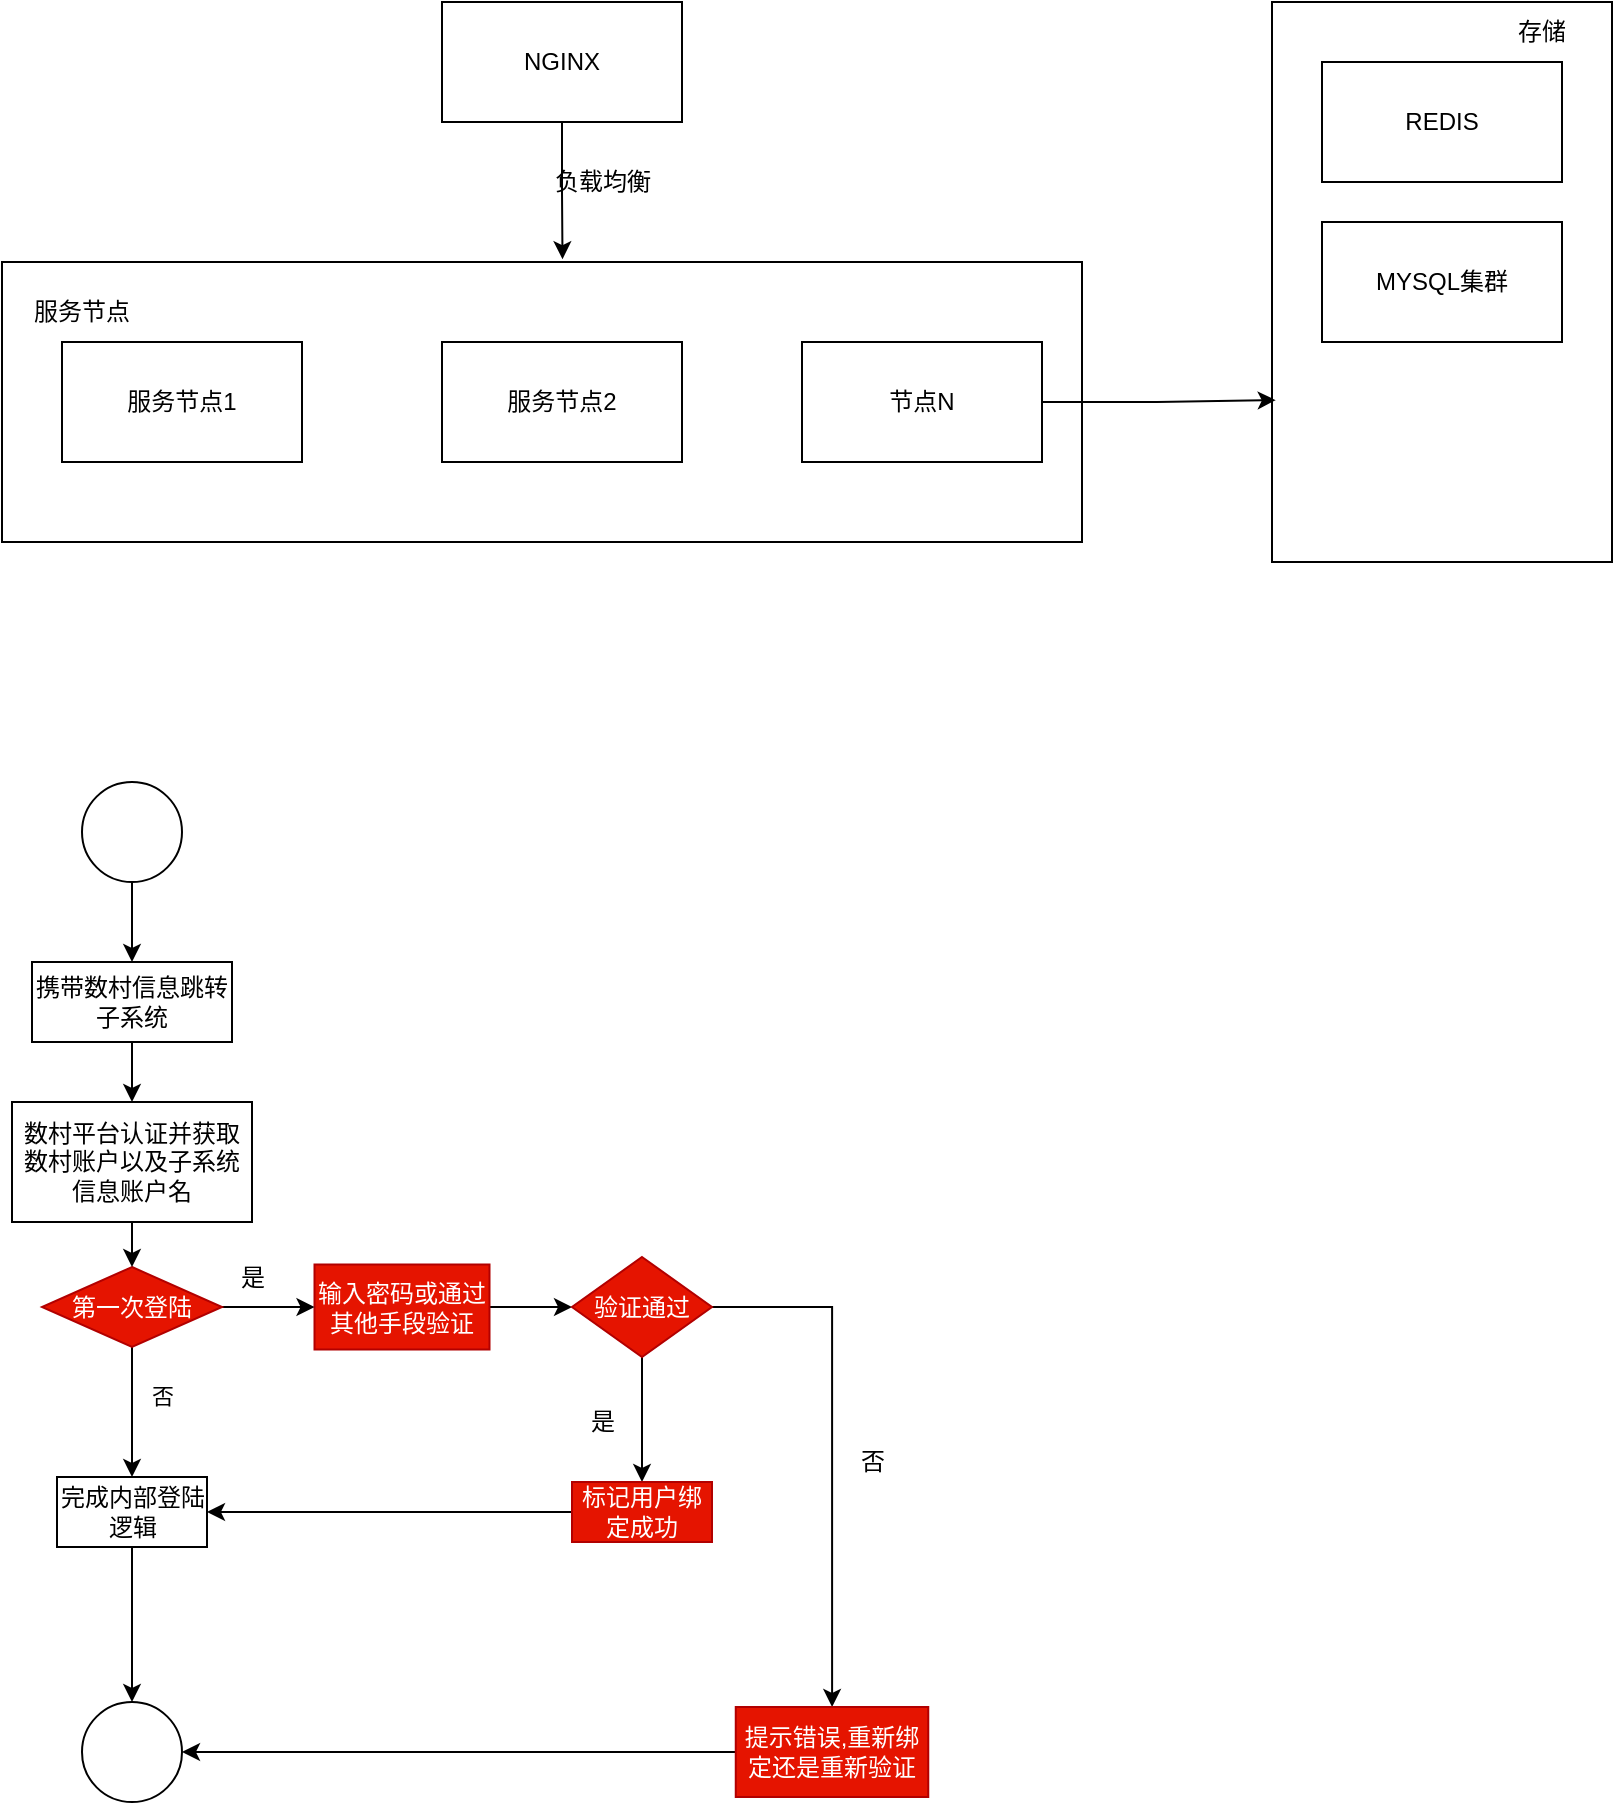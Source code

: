 <mxfile version="16.6.1" type="github"><diagram id="xDsh8Raz5AjuRep1BXGA" name="第 1 页"><mxGraphModel dx="1038" dy="547" grid="1" gridSize="10" guides="1" tooltips="1" connect="1" arrows="1" fold="1" page="0" pageScale="1" pageWidth="827" pageHeight="1169" math="0" shadow="0"><root><mxCell id="0"/><mxCell id="1" parent="0"/><mxCell id="udZ6gFrDV6a8Ru39JgXN-16" value="" style="rounded=0;whiteSpace=wrap;html=1;" parent="1" vertex="1"><mxGeometry x="140" y="250" width="540" height="140" as="geometry"/></mxCell><mxCell id="udZ6gFrDV6a8Ru39JgXN-13" value="" style="rounded=0;whiteSpace=wrap;html=1;" parent="1" vertex="1"><mxGeometry x="775" y="120" width="170" height="280" as="geometry"/></mxCell><mxCell id="udZ6gFrDV6a8Ru39JgXN-18" style="edgeStyle=orthogonalEdgeStyle;rounded=0;orthogonalLoop=1;jettySize=auto;html=1;exitX=0.5;exitY=1;exitDx=0;exitDy=0;entryX=0.519;entryY=-0.01;entryDx=0;entryDy=0;entryPerimeter=0;" parent="1" source="udZ6gFrDV6a8Ru39JgXN-1" target="udZ6gFrDV6a8Ru39JgXN-16" edge="1"><mxGeometry relative="1" as="geometry"/></mxCell><mxCell id="udZ6gFrDV6a8Ru39JgXN-1" value="NGINX" style="rounded=0;whiteSpace=wrap;html=1;" parent="1" vertex="1"><mxGeometry x="360" y="120" width="120" height="60" as="geometry"/></mxCell><mxCell id="udZ6gFrDV6a8Ru39JgXN-2" value="服务节点1" style="rounded=0;whiteSpace=wrap;html=1;" parent="1" vertex="1"><mxGeometry x="170" y="290" width="120" height="60" as="geometry"/></mxCell><mxCell id="udZ6gFrDV6a8Ru39JgXN-3" value="服务节点2" style="rounded=0;whiteSpace=wrap;html=1;" parent="1" vertex="1"><mxGeometry x="360" y="290" width="120" height="60" as="geometry"/></mxCell><mxCell id="udZ6gFrDV6a8Ru39JgXN-9" value="负载均衡" style="text;html=1;align=center;verticalAlign=middle;resizable=0;points=[];autosize=1;strokeColor=none;fillColor=none;" parent="1" vertex="1"><mxGeometry x="410" y="200" width="60" height="20" as="geometry"/></mxCell><mxCell id="udZ6gFrDV6a8Ru39JgXN-15" style="edgeStyle=orthogonalEdgeStyle;rounded=0;orthogonalLoop=1;jettySize=auto;html=1;entryX=0.011;entryY=0.711;entryDx=0;entryDy=0;entryPerimeter=0;" parent="1" source="udZ6gFrDV6a8Ru39JgXN-10" target="udZ6gFrDV6a8Ru39JgXN-13" edge="1"><mxGeometry relative="1" as="geometry"/></mxCell><mxCell id="udZ6gFrDV6a8Ru39JgXN-10" value="节点N" style="rounded=0;whiteSpace=wrap;html=1;" parent="1" vertex="1"><mxGeometry x="540" y="290" width="120" height="60" as="geometry"/></mxCell><mxCell id="udZ6gFrDV6a8Ru39JgXN-11" value="REDIS" style="rounded=0;whiteSpace=wrap;html=1;" parent="1" vertex="1"><mxGeometry x="800" y="150" width="120" height="60" as="geometry"/></mxCell><mxCell id="udZ6gFrDV6a8Ru39JgXN-12" value="MYSQL集群" style="rounded=0;whiteSpace=wrap;html=1;" parent="1" vertex="1"><mxGeometry x="800" y="230" width="120" height="60" as="geometry"/></mxCell><mxCell id="udZ6gFrDV6a8Ru39JgXN-14" value="存储" style="text;html=1;strokeColor=none;fillColor=none;align=center;verticalAlign=middle;whiteSpace=wrap;rounded=0;" parent="1" vertex="1"><mxGeometry x="880" y="120" width="60" height="30" as="geometry"/></mxCell><mxCell id="udZ6gFrDV6a8Ru39JgXN-17" value="服务节点" style="text;html=1;strokeColor=none;fillColor=none;align=center;verticalAlign=middle;whiteSpace=wrap;rounded=0;" parent="1" vertex="1"><mxGeometry x="150" y="260" width="60" height="30" as="geometry"/></mxCell><mxCell id="HEZAz1ir1WgeqmKJn7R6-11" style="edgeStyle=orthogonalEdgeStyle;rounded=0;orthogonalLoop=1;jettySize=auto;html=1;" edge="1" parent="1" source="HEZAz1ir1WgeqmKJn7R6-1" target="HEZAz1ir1WgeqmKJn7R6-30"><mxGeometry relative="1" as="geometry"/></mxCell><mxCell id="HEZAz1ir1WgeqmKJn7R6-1" value="携带数村信息跳转子系统" style="rounded=0;whiteSpace=wrap;html=1;" vertex="1" parent="1"><mxGeometry x="155" y="600" width="100" height="40" as="geometry"/></mxCell><mxCell id="HEZAz1ir1WgeqmKJn7R6-29" value="" style="edgeStyle=orthogonalEdgeStyle;rounded=0;orthogonalLoop=1;jettySize=auto;html=1;" edge="1" parent="1" source="HEZAz1ir1WgeqmKJn7R6-2" target="HEZAz1ir1WgeqmKJn7R6-12"><mxGeometry relative="1" as="geometry"/></mxCell><mxCell id="HEZAz1ir1WgeqmKJn7R6-2" value="输入密码或通过其他手段验证" style="rounded=0;whiteSpace=wrap;html=1;fillColor=#e51400;strokeColor=#B20000;fontColor=#ffffff;" vertex="1" parent="1"><mxGeometry x="296.25" y="751.25" width="87.5" height="42.5" as="geometry"/></mxCell><mxCell id="HEZAz1ir1WgeqmKJn7R6-5" value="" style="edgeStyle=orthogonalEdgeStyle;rounded=0;orthogonalLoop=1;jettySize=auto;html=1;" edge="1" parent="1" source="HEZAz1ir1WgeqmKJn7R6-4" target="HEZAz1ir1WgeqmKJn7R6-1"><mxGeometry relative="1" as="geometry"/></mxCell><mxCell id="HEZAz1ir1WgeqmKJn7R6-4" value="" style="ellipse;whiteSpace=wrap;html=1;aspect=fixed;" vertex="1" parent="1"><mxGeometry x="180" y="510" width="50" height="50" as="geometry"/></mxCell><mxCell id="HEZAz1ir1WgeqmKJn7R6-8" style="edgeStyle=orthogonalEdgeStyle;rounded=0;orthogonalLoop=1;jettySize=auto;html=1;entryX=0;entryY=0.5;entryDx=0;entryDy=0;" edge="1" parent="1" source="HEZAz1ir1WgeqmKJn7R6-6" target="HEZAz1ir1WgeqmKJn7R6-2"><mxGeometry relative="1" as="geometry"><mxPoint x="360" y="730" as="targetPoint"/></mxGeometry></mxCell><mxCell id="HEZAz1ir1WgeqmKJn7R6-27" value="" style="edgeStyle=orthogonalEdgeStyle;rounded=0;orthogonalLoop=1;jettySize=auto;html=1;entryX=0.5;entryY=0;entryDx=0;entryDy=0;" edge="1" parent="1" source="HEZAz1ir1WgeqmKJn7R6-6" target="HEZAz1ir1WgeqmKJn7R6-17"><mxGeometry relative="1" as="geometry"><mxPoint x="205" y="785" as="targetPoint"/></mxGeometry></mxCell><mxCell id="HEZAz1ir1WgeqmKJn7R6-28" value="否" style="edgeLabel;html=1;align=center;verticalAlign=middle;resizable=0;points=[];" vertex="1" connectable="0" parent="HEZAz1ir1WgeqmKJn7R6-27"><mxGeometry x="-0.172" y="2" relative="1" as="geometry"><mxPoint x="13" y="-3" as="offset"/></mxGeometry></mxCell><mxCell id="HEZAz1ir1WgeqmKJn7R6-6" value="第一次登陆" style="rhombus;whiteSpace=wrap;html=1;fillColor=#e51400;strokeColor=#B20000;fontColor=#ffffff;" vertex="1" parent="1"><mxGeometry x="160" y="752.5" width="90" height="40" as="geometry"/></mxCell><mxCell id="HEZAz1ir1WgeqmKJn7R6-9" value="是" style="text;html=1;align=center;verticalAlign=middle;resizable=0;points=[];autosize=1;strokeColor=none;fillColor=none;" vertex="1" parent="1"><mxGeometry x="250" y="747.5" width="30" height="20" as="geometry"/></mxCell><mxCell id="HEZAz1ir1WgeqmKJn7R6-16" value="" style="edgeStyle=orthogonalEdgeStyle;rounded=0;orthogonalLoop=1;jettySize=auto;html=1;" edge="1" parent="1" source="HEZAz1ir1WgeqmKJn7R6-12" target="HEZAz1ir1WgeqmKJn7R6-15"><mxGeometry relative="1" as="geometry"/></mxCell><mxCell id="HEZAz1ir1WgeqmKJn7R6-20" value="" style="edgeStyle=orthogonalEdgeStyle;rounded=0;orthogonalLoop=1;jettySize=auto;html=1;" edge="1" parent="1" source="HEZAz1ir1WgeqmKJn7R6-12" target="HEZAz1ir1WgeqmKJn7R6-19"><mxGeometry relative="1" as="geometry"/></mxCell><mxCell id="HEZAz1ir1WgeqmKJn7R6-12" value="验证通过" style="rhombus;whiteSpace=wrap;html=1;fillColor=#e51400;strokeColor=#B20000;fontColor=#ffffff;" vertex="1" parent="1"><mxGeometry x="425" y="747.5" width="70" height="50" as="geometry"/></mxCell><mxCell id="HEZAz1ir1WgeqmKJn7R6-18" style="edgeStyle=orthogonalEdgeStyle;rounded=0;orthogonalLoop=1;jettySize=auto;html=1;" edge="1" parent="1" source="HEZAz1ir1WgeqmKJn7R6-15" target="HEZAz1ir1WgeqmKJn7R6-17"><mxGeometry relative="1" as="geometry"/></mxCell><mxCell id="HEZAz1ir1WgeqmKJn7R6-15" value="标记用户绑定成功" style="rounded=0;whiteSpace=wrap;html=1;fillColor=#e51400;strokeColor=#B20000;fontColor=#ffffff;" vertex="1" parent="1"><mxGeometry x="425" y="860" width="70" height="30" as="geometry"/></mxCell><mxCell id="HEZAz1ir1WgeqmKJn7R6-25" style="edgeStyle=orthogonalEdgeStyle;rounded=0;orthogonalLoop=1;jettySize=auto;html=1;exitX=0.5;exitY=1;exitDx=0;exitDy=0;entryX=0.5;entryY=0;entryDx=0;entryDy=0;" edge="1" parent="1" source="HEZAz1ir1WgeqmKJn7R6-17" target="HEZAz1ir1WgeqmKJn7R6-23"><mxGeometry relative="1" as="geometry"/></mxCell><mxCell id="HEZAz1ir1WgeqmKJn7R6-17" value="完成内部登陆逻辑" style="rounded=0;whiteSpace=wrap;html=1;" vertex="1" parent="1"><mxGeometry x="167.5" y="857.5" width="75" height="35" as="geometry"/></mxCell><mxCell id="HEZAz1ir1WgeqmKJn7R6-24" style="edgeStyle=orthogonalEdgeStyle;rounded=0;orthogonalLoop=1;jettySize=auto;html=1;exitX=0;exitY=0.5;exitDx=0;exitDy=0;entryX=1;entryY=0.5;entryDx=0;entryDy=0;" edge="1" parent="1" source="HEZAz1ir1WgeqmKJn7R6-19" target="HEZAz1ir1WgeqmKJn7R6-23"><mxGeometry relative="1" as="geometry"/></mxCell><mxCell id="HEZAz1ir1WgeqmKJn7R6-19" value="提示错误,重新绑定还是重新验证" style="whiteSpace=wrap;html=1;fillColor=#e51400;strokeColor=#B20000;fontColor=#ffffff;" vertex="1" parent="1"><mxGeometry x="506.88" y="972.5" width="96.25" height="45" as="geometry"/></mxCell><mxCell id="HEZAz1ir1WgeqmKJn7R6-21" value="是" style="text;html=1;align=center;verticalAlign=middle;resizable=0;points=[];autosize=1;strokeColor=none;fillColor=none;" vertex="1" parent="1"><mxGeometry x="425" y="820" width="30" height="20" as="geometry"/></mxCell><mxCell id="HEZAz1ir1WgeqmKJn7R6-22" value="否" style="text;html=1;align=center;verticalAlign=middle;resizable=0;points=[];autosize=1;strokeColor=none;fillColor=none;" vertex="1" parent="1"><mxGeometry x="560" y="840" width="30" height="20" as="geometry"/></mxCell><mxCell id="HEZAz1ir1WgeqmKJn7R6-23" value="" style="ellipse;whiteSpace=wrap;html=1;aspect=fixed;" vertex="1" parent="1"><mxGeometry x="180" y="970" width="50" height="50" as="geometry"/></mxCell><mxCell id="HEZAz1ir1WgeqmKJn7R6-31" style="edgeStyle=orthogonalEdgeStyle;rounded=0;orthogonalLoop=1;jettySize=auto;html=1;exitX=0.5;exitY=1;exitDx=0;exitDy=0;entryX=0.5;entryY=0;entryDx=0;entryDy=0;" edge="1" parent="1" source="HEZAz1ir1WgeqmKJn7R6-30" target="HEZAz1ir1WgeqmKJn7R6-6"><mxGeometry relative="1" as="geometry"/></mxCell><mxCell id="HEZAz1ir1WgeqmKJn7R6-30" value="数村平台认证并获取数村账户以及子系统信息账户名" style="rounded=0;whiteSpace=wrap;html=1;" vertex="1" parent="1"><mxGeometry x="145" y="670" width="120" height="60" as="geometry"/></mxCell></root></mxGraphModel></diagram></mxfile>